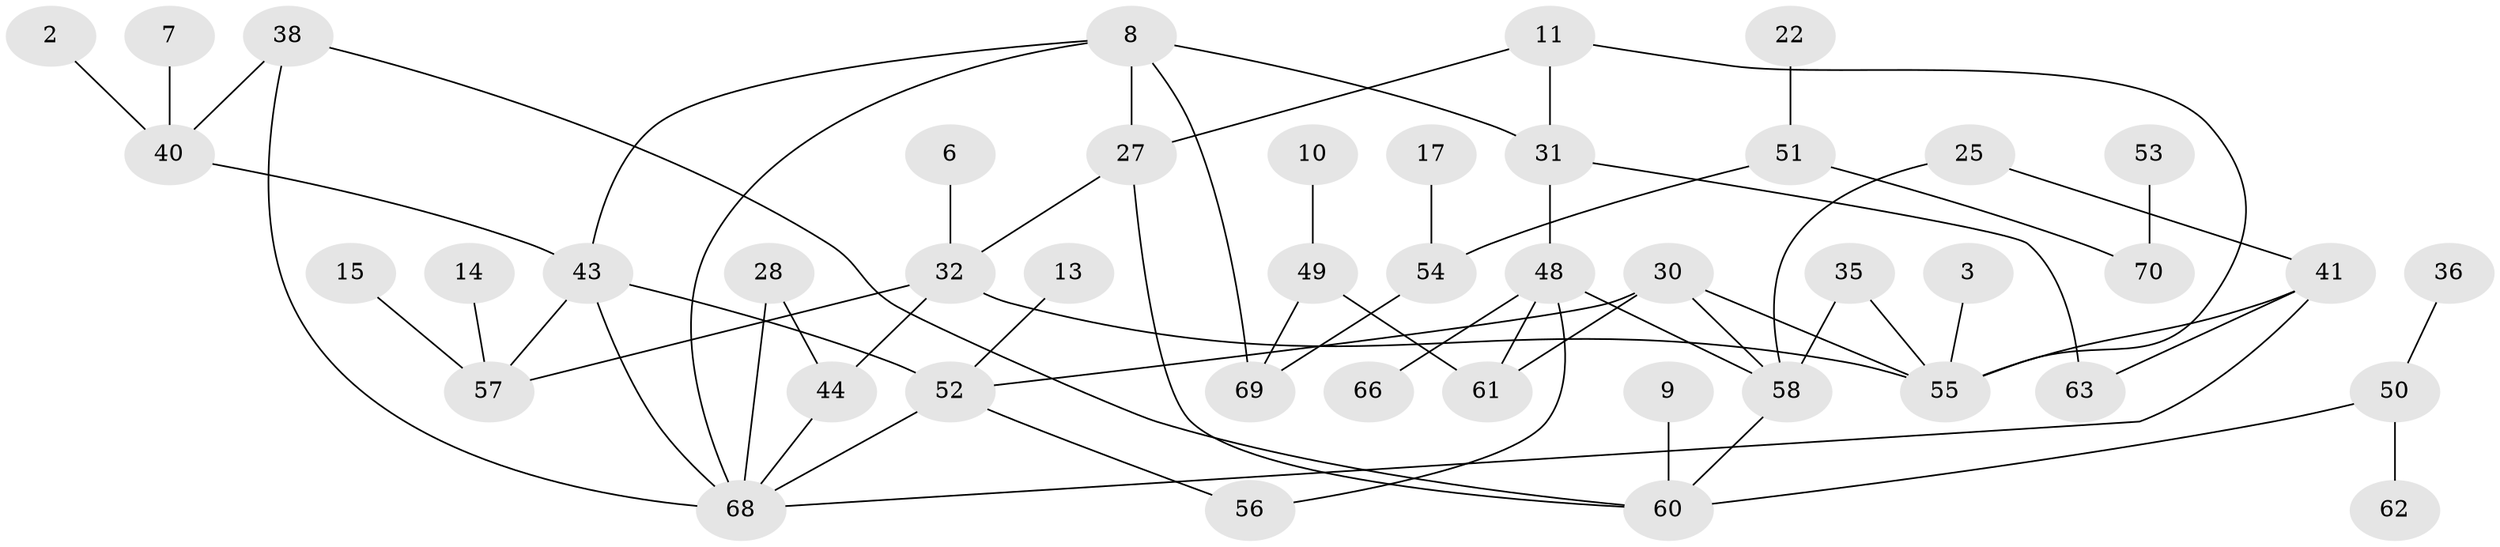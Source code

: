 // original degree distribution, {5: 0.028368794326241134, 0: 0.16312056737588654, 1: 0.28368794326241137, 4: 0.11347517730496454, 2: 0.24822695035460993, 3: 0.15602836879432624, 6: 0.0070921985815602835}
// Generated by graph-tools (version 1.1) at 2025/25/03/09/25 03:25:14]
// undirected, 45 vertices, 63 edges
graph export_dot {
graph [start="1"]
  node [color=gray90,style=filled];
  2;
  3;
  6;
  7;
  8;
  9;
  10;
  11;
  13;
  14;
  15;
  17;
  22;
  25;
  27;
  28;
  30;
  31;
  32;
  35;
  36;
  38;
  40;
  41;
  43;
  44;
  48;
  49;
  50;
  51;
  52;
  53;
  54;
  55;
  56;
  57;
  58;
  60;
  61;
  62;
  63;
  66;
  68;
  69;
  70;
  2 -- 40 [weight=1.0];
  3 -- 55 [weight=1.0];
  6 -- 32 [weight=1.0];
  7 -- 40 [weight=1.0];
  8 -- 27 [weight=1.0];
  8 -- 31 [weight=1.0];
  8 -- 43 [weight=1.0];
  8 -- 68 [weight=1.0];
  8 -- 69 [weight=1.0];
  9 -- 60 [weight=1.0];
  10 -- 49 [weight=1.0];
  11 -- 27 [weight=1.0];
  11 -- 31 [weight=1.0];
  11 -- 55 [weight=1.0];
  13 -- 52 [weight=1.0];
  14 -- 57 [weight=1.0];
  15 -- 57 [weight=1.0];
  17 -- 54 [weight=1.0];
  22 -- 51 [weight=1.0];
  25 -- 41 [weight=1.0];
  25 -- 58 [weight=1.0];
  27 -- 32 [weight=1.0];
  27 -- 60 [weight=1.0];
  28 -- 44 [weight=1.0];
  28 -- 68 [weight=1.0];
  30 -- 52 [weight=1.0];
  30 -- 55 [weight=1.0];
  30 -- 58 [weight=1.0];
  30 -- 61 [weight=1.0];
  31 -- 48 [weight=1.0];
  31 -- 63 [weight=1.0];
  32 -- 44 [weight=1.0];
  32 -- 55 [weight=1.0];
  32 -- 57 [weight=1.0];
  35 -- 55 [weight=1.0];
  35 -- 58 [weight=1.0];
  36 -- 50 [weight=1.0];
  38 -- 40 [weight=1.0];
  38 -- 60 [weight=1.0];
  38 -- 68 [weight=1.0];
  40 -- 43 [weight=1.0];
  41 -- 55 [weight=1.0];
  41 -- 63 [weight=1.0];
  41 -- 68 [weight=1.0];
  43 -- 52 [weight=1.0];
  43 -- 57 [weight=1.0];
  43 -- 68 [weight=1.0];
  44 -- 68 [weight=1.0];
  48 -- 56 [weight=1.0];
  48 -- 58 [weight=1.0];
  48 -- 61 [weight=1.0];
  48 -- 66 [weight=1.0];
  49 -- 61 [weight=1.0];
  49 -- 69 [weight=1.0];
  50 -- 60 [weight=1.0];
  50 -- 62 [weight=1.0];
  51 -- 54 [weight=1.0];
  51 -- 70 [weight=1.0];
  52 -- 56 [weight=1.0];
  52 -- 68 [weight=1.0];
  53 -- 70 [weight=1.0];
  54 -- 69 [weight=1.0];
  58 -- 60 [weight=1.0];
}
